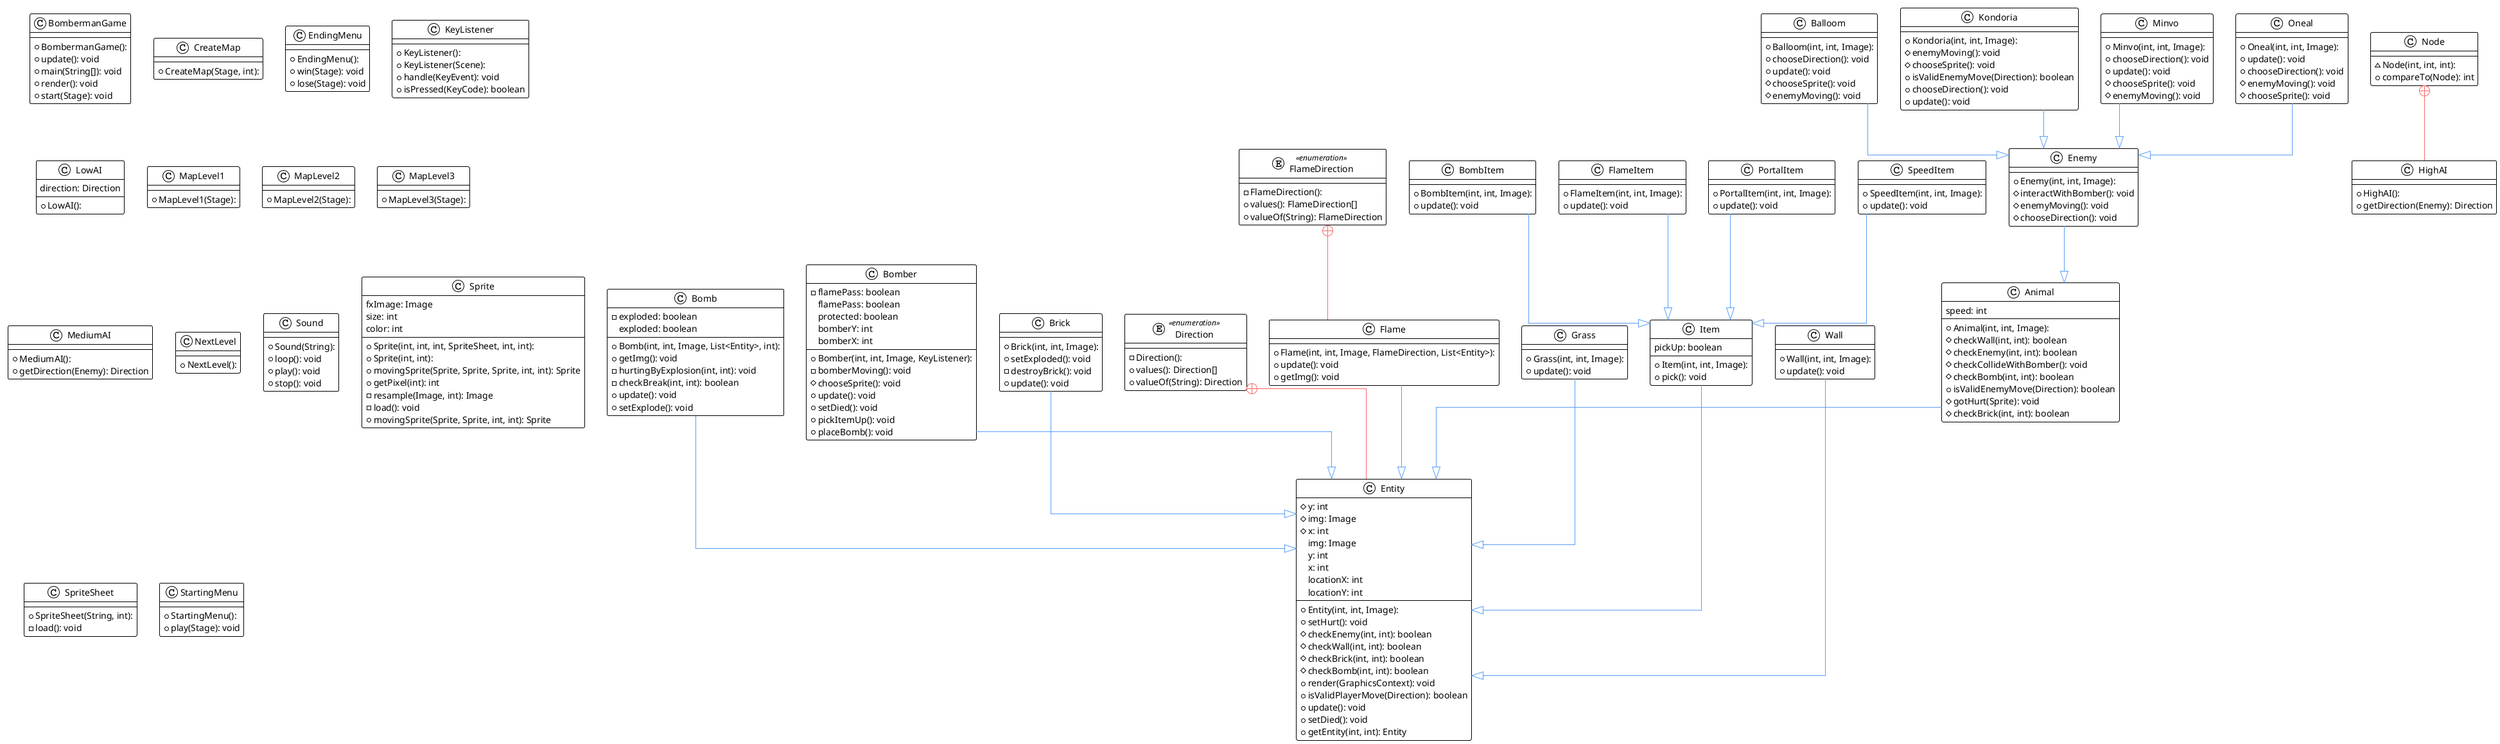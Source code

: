 @startuml

!theme plain
top to bottom direction
skinparam linetype ortho

class Animal {
  + Animal(int, int, Image): 
  # checkWall(int, int): boolean
  # checkEnemy(int, int): boolean
  # checkCollideWithBomber(): void
  # checkBomb(int, int): boolean
  + isValidEnemyMove(Direction): boolean
  # gotHurt(Sprite): void
  # checkBrick(int, int): boolean
   speed: int
}
class Balloom {
  + Balloom(int, int, Image): 
  + chooseDirection(): void
  + update(): void
  # chooseSprite(): void
  # enemyMoving(): void
}
class Bomb {
  + Bomb(int, int, Image, List<Entity>, int): 
  - exploded: boolean
  + getImg(): void
  - hurtingByExplosion(int, int): void
  - checkBreak(int, int): boolean
  + update(): void
  + setExplode(): void
   exploded: boolean
}
class BombItem {
  + BombItem(int, int, Image): 
  + update(): void
}
class Bomber {
  + Bomber(int, int, Image, KeyListener): 
  - flamePass: boolean
  - bomberMoving(): void
  # chooseSprite(): void
  + update(): void
  + setDied(): void
  + pickItemUp(): void
  + placeBomb(): void
   flamePass: boolean
   protected: boolean
   bomberY: int
   bomberX: int
}
class BombermanGame {
  + BombermanGame(): 
  + update(): void
  + main(String[]): void
  + render(): void
  + start(Stage): void
}
class Brick {
  + Brick(int, int, Image): 
  + setExploded(): void
  - destroyBrick(): void
  + update(): void
}
class CreateMap {
  + CreateMap(Stage, int): 
}
enum Direction << enumeration >> {
  - Direction(): 
  + values(): Direction[]
  + valueOf(String): Direction
}
class EndingMenu {
  + EndingMenu(): 
  + win(Stage): void
  + lose(Stage): void
}
class Enemy {
  + Enemy(int, int, Image): 
  # interactWithBomber(): void
  # enemyMoving(): void
  # chooseDirection(): void
}
class Entity {
  + Entity(int, int, Image): 
  # y: int
  # img: Image
  # x: int
  + setHurt(): void
  # checkEnemy(int, int): boolean
  # checkWall(int, int): boolean
  # checkBrick(int, int): boolean
  # checkBomb(int, int): boolean
  + render(GraphicsContext): void
  + isValidPlayerMove(Direction): boolean
  + update(): void
  + setDied(): void
  + getEntity(int, int): Entity
   img: Image
   y: int
   x: int
   locationX: int
   locationY: int
}
class Flame {
  + Flame(int, int, Image, FlameDirection, List<Entity>): 
  + update(): void
  + getImg(): void
}
enum FlameDirection << enumeration >> {
  - FlameDirection(): 
  + values(): FlameDirection[]
  + valueOf(String): FlameDirection
}
class FlameItem {
  + FlameItem(int, int, Image): 
  + update(): void
}
class Grass {
  + Grass(int, int, Image): 
  + update(): void
}
class HighAI {
  + HighAI(): 
  + getDirection(Enemy): Direction
}
class Item {
  + Item(int, int, Image): 
  + pick(): void
   pickUp: boolean
}
class KeyListener {
  + KeyListener(): 
  + KeyListener(Scene): 
  + handle(KeyEvent): void
  + isPressed(KeyCode): boolean
}
class Kondoria {
  + Kondoria(int, int, Image): 
  # enemyMoving(): void
  # chooseSprite(): void
  + isValidEnemyMove(Direction): boolean
  + chooseDirection(): void
  + update(): void
}
class LowAI {
  + LowAI(): 
   direction: Direction
}
class MapLevel1 {
  + MapLevel1(Stage): 
}
class MapLevel2 {
  + MapLevel2(Stage): 
}
class MapLevel3 {
  + MapLevel3(Stage): 
}
class MediumAI {
  + MediumAI(): 
  + getDirection(Enemy): Direction
}
class Minvo {
  + Minvo(int, int, Image): 
  + chooseDirection(): void
  + update(): void
  # chooseSprite(): void
  # enemyMoving(): void
}
class NextLevel {
  + NextLevel(): 
}
class Node {
  ~ Node(int, int, int): 
  + compareTo(Node): int
}
class Oneal {
  + Oneal(int, int, Image): 
  + update(): void
  + chooseDirection(): void
  # enemyMoving(): void
  # chooseSprite(): void
}
class PortalItem {
  + PortalItem(int, int, Image): 
  + update(): void
}
class Sound {
  + Sound(String): 
  + loop(): void
  + play(): void
  + stop(): void
}
class SpeedItem {
  + SpeedItem(int, int, Image): 
  + update(): void
}
class Sprite {
  + Sprite(int, int, int, SpriteSheet, int, int): 
  + Sprite(int, int): 
  + movingSprite(Sprite, Sprite, Sprite, int, int): Sprite
  + getPixel(int): int
  - resample(Image, int): Image
  - load(): void
  + movingSprite(Sprite, Sprite, int, int): Sprite
   fxImage: Image
   size: int
   color: int
}
class SpriteSheet {
  + SpriteSheet(String, int): 
  - load(): void
}
class StartingMenu {
  + StartingMenu(): 
  + play(Stage): void
}
class Wall {
  + Wall(int, int, Image): 
  + update(): void
}

Animal          -[#589df6,plain]-^  Entity         
Balloom         -[#589df6,plain]-^  Enemy          
Bomb            -[#589df6,plain]-^  Entity         
BombItem        -[#589df6,plain]-^  Item           
Bomber          -[#589df6,plain]-^  Entity         
Brick           -[#589df6,plain]-^  Entity         
Direction       +-[#ff6464,plain]-  Entity         
Enemy           -[#589df6,plain]-^  Animal         
Flame           -[#589df6,plain]-^  Entity         
FlameDirection  +-[#ff6464,plain]-  Flame          
FlameItem       -[#589df6,plain]-^  Item           
Grass           -[#589df6,plain]-^  Entity         
Item            -[#589df6,plain]-^  Entity         
Kondoria        -[#589df6,plain]-^  Enemy          
Minvo           -[#589df6,plain]-^  Enemy          
Node            +-[#ff6464,plain]-  HighAI         
Oneal           -[#589df6,plain]-^  Enemy          
PortalItem      -[#589df6,plain]-^  Item           
SpeedItem       -[#589df6,plain]-^  Item           
Wall            -[#589df6,plain]-^  Entity         
@enduml

